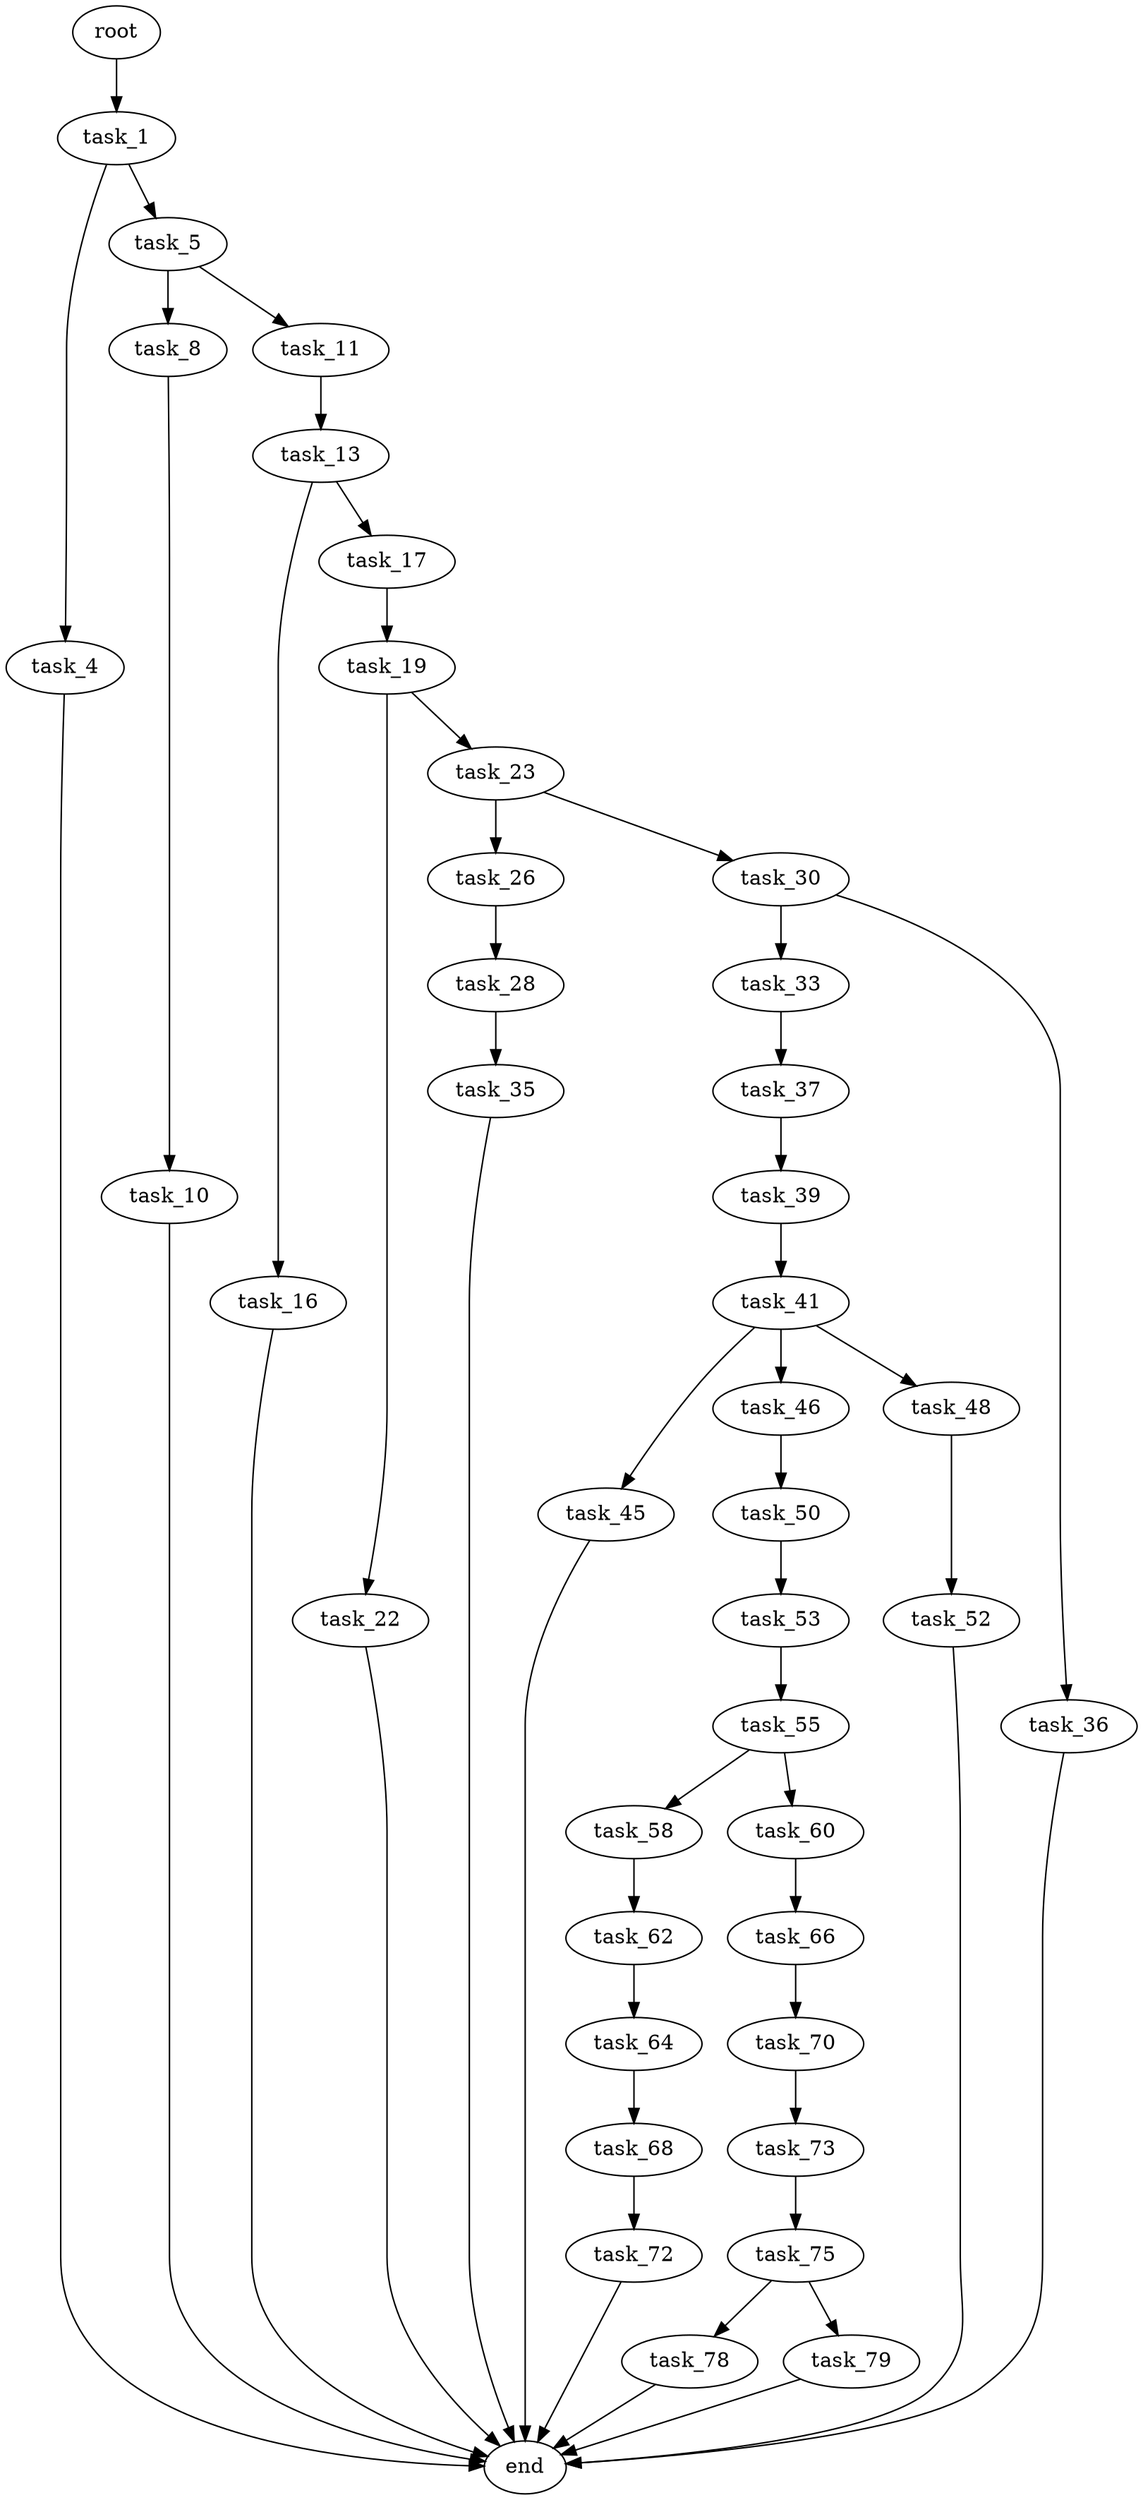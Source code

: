 digraph G {
  root [size="0.000000"];
  task_1 [size="34460127819.000000"];
  task_4 [size="68719476736.000000"];
  task_5 [size="206950977258.000000"];
  end [size="0.000000"];
  task_8 [size="436694945.000000"];
  task_11 [size="223646299565.000000"];
  task_10 [size="134217728000.000000"];
  task_13 [size="180193118074.000000"];
  task_16 [size="10533178902.000000"];
  task_17 [size="74597399712.000000"];
  task_19 [size="549755813888.000000"];
  task_22 [size="860186231.000000"];
  task_23 [size="3389187523.000000"];
  task_26 [size="6319721845.000000"];
  task_30 [size="10720403227.000000"];
  task_28 [size="738520628.000000"];
  task_35 [size="122349303492.000000"];
  task_33 [size="26280773461.000000"];
  task_36 [size="6249547224.000000"];
  task_37 [size="10903265288.000000"];
  task_39 [size="8589934592.000000"];
  task_41 [size="1073741824000.000000"];
  task_45 [size="134217728000.000000"];
  task_46 [size="1073741824000.000000"];
  task_48 [size="37858531308.000000"];
  task_50 [size="134217728000.000000"];
  task_52 [size="549755813888.000000"];
  task_53 [size="163683133172.000000"];
  task_55 [size="53058785900.000000"];
  task_58 [size="549755813888.000000"];
  task_60 [size="549755813888.000000"];
  task_62 [size="68719476736.000000"];
  task_66 [size="368293445632.000000"];
  task_64 [size="31203706244.000000"];
  task_68 [size="341060502414.000000"];
  task_70 [size="1367298011707.000000"];
  task_72 [size="4329376484.000000"];
  task_73 [size="70580795546.000000"];
  task_75 [size="14506075091.000000"];
  task_78 [size="3517256638.000000"];
  task_79 [size="590372909048.000000"];

  root -> task_1 [size="1.000000"];
  task_1 -> task_4 [size="75497472.000000"];
  task_1 -> task_5 [size="75497472.000000"];
  task_4 -> end [size="1.000000"];
  task_5 -> task_8 [size="209715200.000000"];
  task_5 -> task_11 [size="209715200.000000"];
  task_8 -> task_10 [size="33554432.000000"];
  task_11 -> task_13 [size="679477248.000000"];
  task_10 -> end [size="1.000000"];
  task_13 -> task_16 [size="679477248.000000"];
  task_13 -> task_17 [size="679477248.000000"];
  task_16 -> end [size="1.000000"];
  task_17 -> task_19 [size="134217728.000000"];
  task_19 -> task_22 [size="536870912.000000"];
  task_19 -> task_23 [size="536870912.000000"];
  task_22 -> end [size="1.000000"];
  task_23 -> task_26 [size="134217728.000000"];
  task_23 -> task_30 [size="134217728.000000"];
  task_26 -> task_28 [size="301989888.000000"];
  task_30 -> task_33 [size="209715200.000000"];
  task_30 -> task_36 [size="209715200.000000"];
  task_28 -> task_35 [size="33554432.000000"];
  task_35 -> end [size="1.000000"];
  task_33 -> task_37 [size="679477248.000000"];
  task_36 -> end [size="1.000000"];
  task_37 -> task_39 [size="209715200.000000"];
  task_39 -> task_41 [size="33554432.000000"];
  task_41 -> task_45 [size="838860800.000000"];
  task_41 -> task_46 [size="838860800.000000"];
  task_41 -> task_48 [size="838860800.000000"];
  task_45 -> end [size="1.000000"];
  task_46 -> task_50 [size="838860800.000000"];
  task_48 -> task_52 [size="134217728.000000"];
  task_50 -> task_53 [size="209715200.000000"];
  task_52 -> end [size="1.000000"];
  task_53 -> task_55 [size="536870912.000000"];
  task_55 -> task_58 [size="838860800.000000"];
  task_55 -> task_60 [size="838860800.000000"];
  task_58 -> task_62 [size="536870912.000000"];
  task_60 -> task_66 [size="536870912.000000"];
  task_62 -> task_64 [size="134217728.000000"];
  task_66 -> task_70 [size="411041792.000000"];
  task_64 -> task_68 [size="536870912.000000"];
  task_68 -> task_72 [size="301989888.000000"];
  task_70 -> task_73 [size="838860800.000000"];
  task_72 -> end [size="1.000000"];
  task_73 -> task_75 [size="75497472.000000"];
  task_75 -> task_78 [size="838860800.000000"];
  task_75 -> task_79 [size="838860800.000000"];
  task_78 -> end [size="1.000000"];
  task_79 -> end [size="1.000000"];
}
